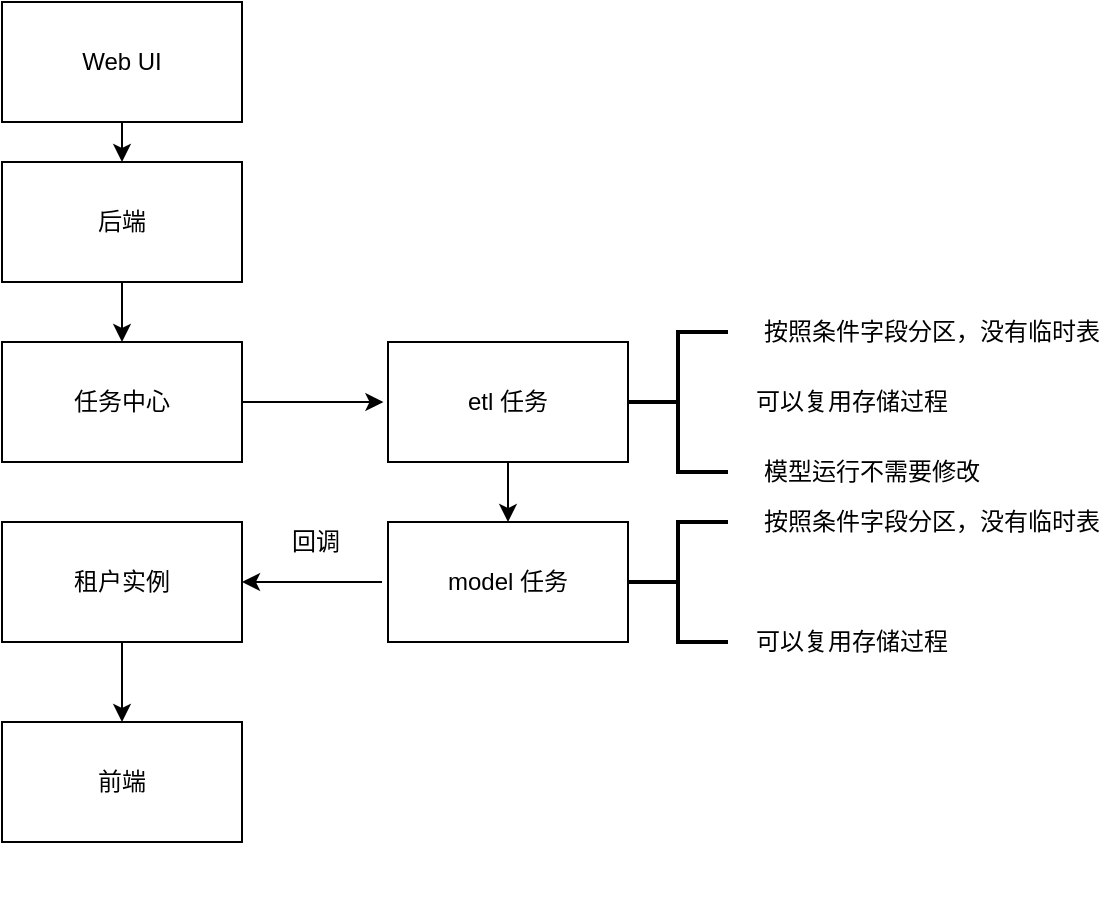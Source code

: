 <mxfile version="12.2.4" pages="1"><diagram id="LgZco1Y7-hhu_vOuHc9d" name="第 1 页"><mxGraphModel dx="1124" dy="655" grid="1" gridSize="10" guides="1" tooltips="1" connect="1" arrows="1" fold="1" page="1" pageScale="1" pageWidth="827" pageHeight="1169" math="0" shadow="0"><root><mxCell id="0"/><mxCell id="1" parent="0"/><mxCell id="2" value="Web UI" style="rounded=0;whiteSpace=wrap;html=1;" parent="1" vertex="1"><mxGeometry x="220" y="20" width="120" height="60" as="geometry"/></mxCell><mxCell id="3" value="后端" style="rounded=0;whiteSpace=wrap;html=1;" parent="1" vertex="1"><mxGeometry x="220" y="100" width="120" height="60" as="geometry"/></mxCell><mxCell id="4" value="任务中心" style="rounded=0;whiteSpace=wrap;html=1;" parent="1" vertex="1"><mxGeometry x="220" y="190" width="120" height="60" as="geometry"/></mxCell><mxCell id="5" value="etl 任务" style="rounded=0;whiteSpace=wrap;html=1;" parent="1" vertex="1"><mxGeometry x="413" y="190" width="120" height="60" as="geometry"/></mxCell><mxCell id="6" value="model 任务" style="rounded=0;whiteSpace=wrap;html=1;" parent="1" vertex="1"><mxGeometry x="413" y="280" width="120" height="60" as="geometry"/></mxCell><mxCell id="7" value="租户实例" style="rounded=0;whiteSpace=wrap;html=1;" parent="1" vertex="1"><mxGeometry x="220" y="280" width="120" height="60" as="geometry"/></mxCell><mxCell id="8" value="前端" style="rounded=0;whiteSpace=wrap;html=1;" parent="1" vertex="1"><mxGeometry x="220" y="380" width="120" height="60" as="geometry"/></mxCell><mxCell id="12" value="" style="strokeWidth=2;html=1;shape=mxgraph.flowchart.annotation_2;align=left;labelPosition=right;pointerEvents=1;" parent="1" vertex="1"><mxGeometry x="533" y="185" width="50" height="70" as="geometry"/></mxCell><mxCell id="13" value="按照条件字段分区，没有临时表" style="text;html=1;strokeColor=none;fillColor=none;align=center;verticalAlign=middle;whiteSpace=wrap;rounded=0;" parent="1" vertex="1"><mxGeometry x="600" y="175" width="170" height="20" as="geometry"/></mxCell><mxCell id="14" value="可以复用存储过程" style="text;html=1;strokeColor=none;fillColor=none;align=center;verticalAlign=middle;whiteSpace=wrap;rounded=0;" parent="1" vertex="1"><mxGeometry x="570" y="210" width="150" height="20" as="geometry"/></mxCell><mxCell id="15" value="模型运行不需要修改" style="text;html=1;strokeColor=none;fillColor=none;align=center;verticalAlign=middle;whiteSpace=wrap;rounded=0;" parent="1" vertex="1"><mxGeometry x="580" y="245" width="150" height="20" as="geometry"/></mxCell><mxCell id="18" value="" style="endArrow=classic;html=1;" parent="1" target="7" edge="1"><mxGeometry width="50" height="50" relative="1" as="geometry"><mxPoint x="410" y="310" as="sourcePoint"/><mxPoint x="460" y="430" as="targetPoint"/></mxGeometry></mxCell><mxCell id="19" value="回调" style="text;html=1;strokeColor=none;fillColor=none;align=center;verticalAlign=middle;whiteSpace=wrap;rounded=0;" parent="1" vertex="1"><mxGeometry x="357" y="280" width="40" height="20" as="geometry"/></mxCell><mxCell id="20" value="" style="endArrow=classic;html=1;entryX=0.5;entryY=0;entryDx=0;entryDy=0;" parent="1" source="7" target="8" edge="1"><mxGeometry width="50" height="50" relative="1" as="geometry"><mxPoint x="220" y="510" as="sourcePoint"/><mxPoint x="270" y="460" as="targetPoint"/></mxGeometry></mxCell><mxCell id="21" value="" style="endArrow=classic;html=1;exitX=0.5;exitY=1;exitDx=0;exitDy=0;" parent="1" source="2" edge="1"><mxGeometry width="50" height="50" relative="1" as="geometry"><mxPoint x="200" y="280" as="sourcePoint"/><mxPoint x="280" y="100" as="targetPoint"/></mxGeometry></mxCell><mxCell id="22" value="" style="endArrow=classic;html=1;exitX=0.5;exitY=1;exitDx=0;exitDy=0;" parent="1" source="3" target="4" edge="1"><mxGeometry width="50" height="50" relative="1" as="geometry"><mxPoint x="130" y="270" as="sourcePoint"/><mxPoint x="180" y="220" as="targetPoint"/></mxGeometry></mxCell><mxCell id="23" value="" style="endArrow=classic;html=1;" parent="1" source="4" edge="1"><mxGeometry width="50" height="50" relative="1" as="geometry"><mxPoint x="340" y="270" as="sourcePoint"/><mxPoint x="410.711" y="220" as="targetPoint"/></mxGeometry></mxCell><mxCell id="24" value="" style="endArrow=classic;html=1;exitX=0.5;exitY=1;exitDx=0;exitDy=0;" parent="1" source="5" target="6" edge="1"><mxGeometry width="50" height="50" relative="1" as="geometry"><mxPoint x="560" y="110" as="sourcePoint"/><mxPoint x="610" y="60" as="targetPoint"/></mxGeometry></mxCell><mxCell id="25" value="" style="text;fillColor=none;align=left;verticalAlign=middle;spacingTop=-1;spacingLeft=4;spacingRight=4;rotatable=0;labelPosition=right;points=[];portConstraint=eastwest;fontSize=12;" parent="1" vertex="1"><mxGeometry x="220" y="460" width="20" height="14" as="geometry"/></mxCell><mxCell id="26" value="" style="strokeWidth=2;html=1;shape=mxgraph.flowchart.annotation_2;align=left;labelPosition=right;pointerEvents=1;" parent="1" vertex="1"><mxGeometry x="533" y="280" width="50" height="60" as="geometry"/></mxCell><mxCell id="27" value="按照条件字段分区，没有临时表" style="text;html=1;strokeColor=none;fillColor=none;align=center;verticalAlign=middle;whiteSpace=wrap;rounded=0;" parent="1" vertex="1"><mxGeometry x="600" y="270" width="170" height="20" as="geometry"/></mxCell><mxCell id="28" value="可以复用存储过程" style="text;html=1;strokeColor=none;fillColor=none;align=center;verticalAlign=middle;whiteSpace=wrap;rounded=0;" parent="1" vertex="1"><mxGeometry x="570" y="330" width="150" height="20" as="geometry"/></mxCell></root></mxGraphModel></diagram></mxfile>